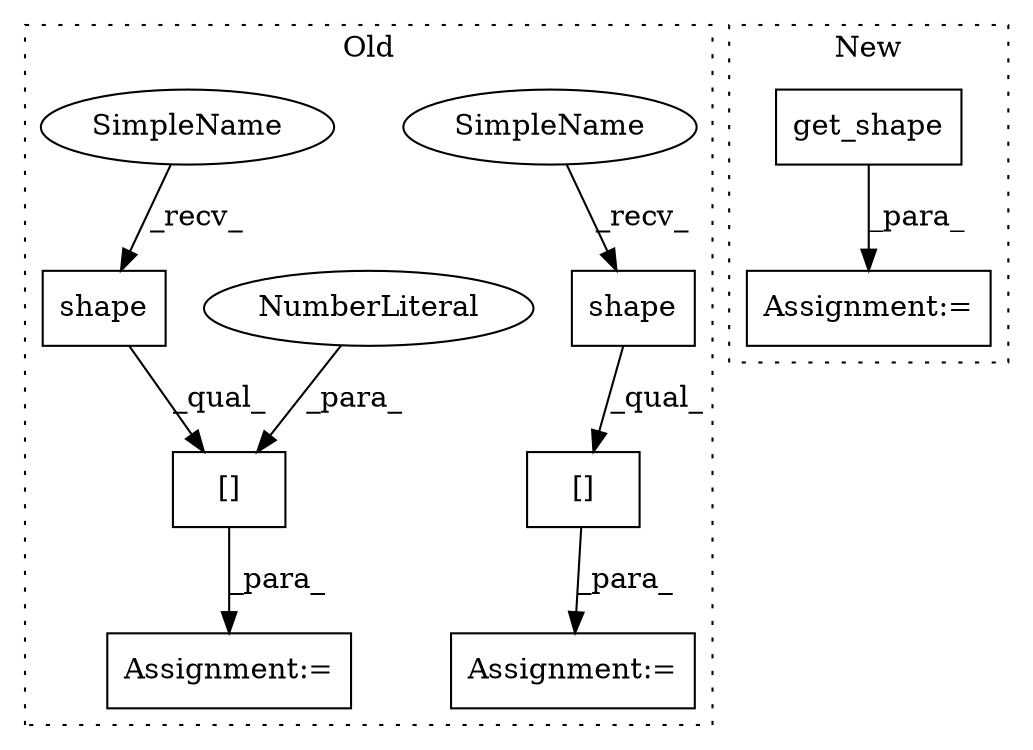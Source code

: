 digraph G {
subgraph cluster0 {
1 [label="shape" a="32" s="17452,17472" l="6,1" shape="box"];
3 [label="[]" a="2" s="17441,17475" l="33,1" shape="box"];
5 [label="NumberLiteral" a="34" s="17474" l="1" shape="ellipse"];
6 [label="Assignment:=" a="7" s="17440" l="1" shape="box"];
7 [label="shape" a="32" s="17513,17533" l="6,1" shape="box"];
8 [label="[]" a="2" s="17502,17536" l="33,1" shape="box"];
9 [label="Assignment:=" a="7" s="17501" l="1" shape="box"];
10 [label="SimpleName" a="42" s="17502" l="10" shape="ellipse"];
11 [label="SimpleName" a="42" s="17441" l="10" shape="ellipse"];
label = "Old";
style="dotted";
}
subgraph cluster1 {
2 [label="get_shape" a="32" s="17638" l="11" shape="box"];
4 [label="Assignment:=" a="7" s="17621" l="2" shape="box"];
label = "New";
style="dotted";
}
1 -> 3 [label="_qual_"];
2 -> 4 [label="_para_"];
3 -> 6 [label="_para_"];
5 -> 3 [label="_para_"];
7 -> 8 [label="_qual_"];
8 -> 9 [label="_para_"];
10 -> 7 [label="_recv_"];
11 -> 1 [label="_recv_"];
}
